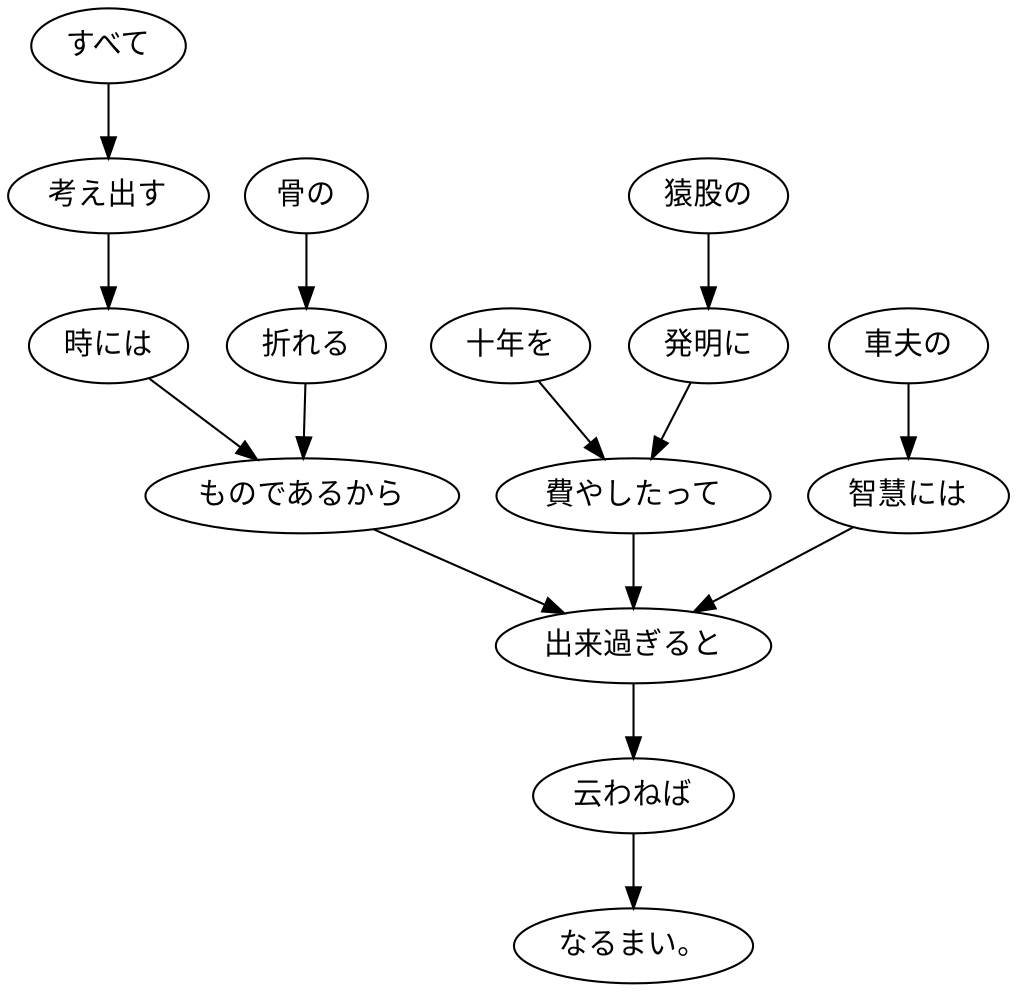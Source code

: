 digraph graph4317 {
	node0 [label="すべて"];
	node1 [label="考え出す"];
	node2 [label="時には"];
	node3 [label="骨の"];
	node4 [label="折れる"];
	node5 [label="ものであるから"];
	node6 [label="猿股の"];
	node7 [label="発明に"];
	node8 [label="十年を"];
	node9 [label="費やしたって"];
	node10 [label="車夫の"];
	node11 [label="智慧には"];
	node12 [label="出来過ぎると"];
	node13 [label="云わねば"];
	node14 [label="なるまい。"];
	node0 -> node1;
	node1 -> node2;
	node2 -> node5;
	node3 -> node4;
	node4 -> node5;
	node5 -> node12;
	node6 -> node7;
	node7 -> node9;
	node8 -> node9;
	node9 -> node12;
	node10 -> node11;
	node11 -> node12;
	node12 -> node13;
	node13 -> node14;
}
